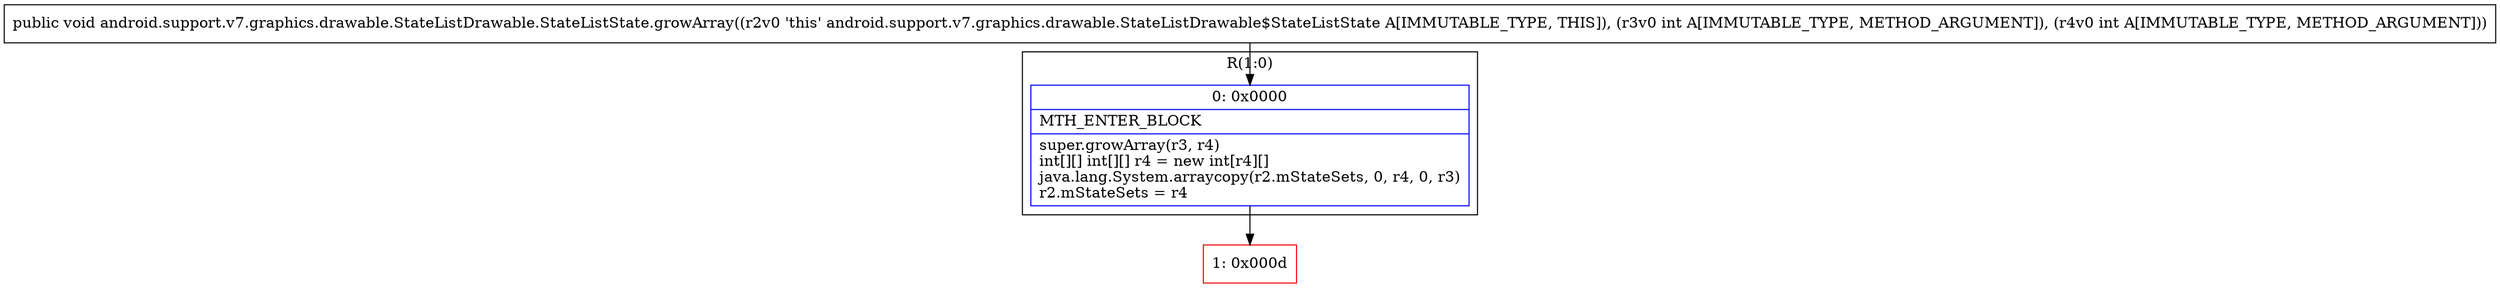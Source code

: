 digraph "CFG forandroid.support.v7.graphics.drawable.StateListDrawable.StateListState.growArray(II)V" {
subgraph cluster_Region_1762033428 {
label = "R(1:0)";
node [shape=record,color=blue];
Node_0 [shape=record,label="{0\:\ 0x0000|MTH_ENTER_BLOCK\l|super.growArray(r3, r4)\lint[][] int[][] r4 = new int[r4][]\ljava.lang.System.arraycopy(r2.mStateSets, 0, r4, 0, r3)\lr2.mStateSets = r4\l}"];
}
Node_1 [shape=record,color=red,label="{1\:\ 0x000d}"];
MethodNode[shape=record,label="{public void android.support.v7.graphics.drawable.StateListDrawable.StateListState.growArray((r2v0 'this' android.support.v7.graphics.drawable.StateListDrawable$StateListState A[IMMUTABLE_TYPE, THIS]), (r3v0 int A[IMMUTABLE_TYPE, METHOD_ARGUMENT]), (r4v0 int A[IMMUTABLE_TYPE, METHOD_ARGUMENT])) }"];
MethodNode -> Node_0;
Node_0 -> Node_1;
}


